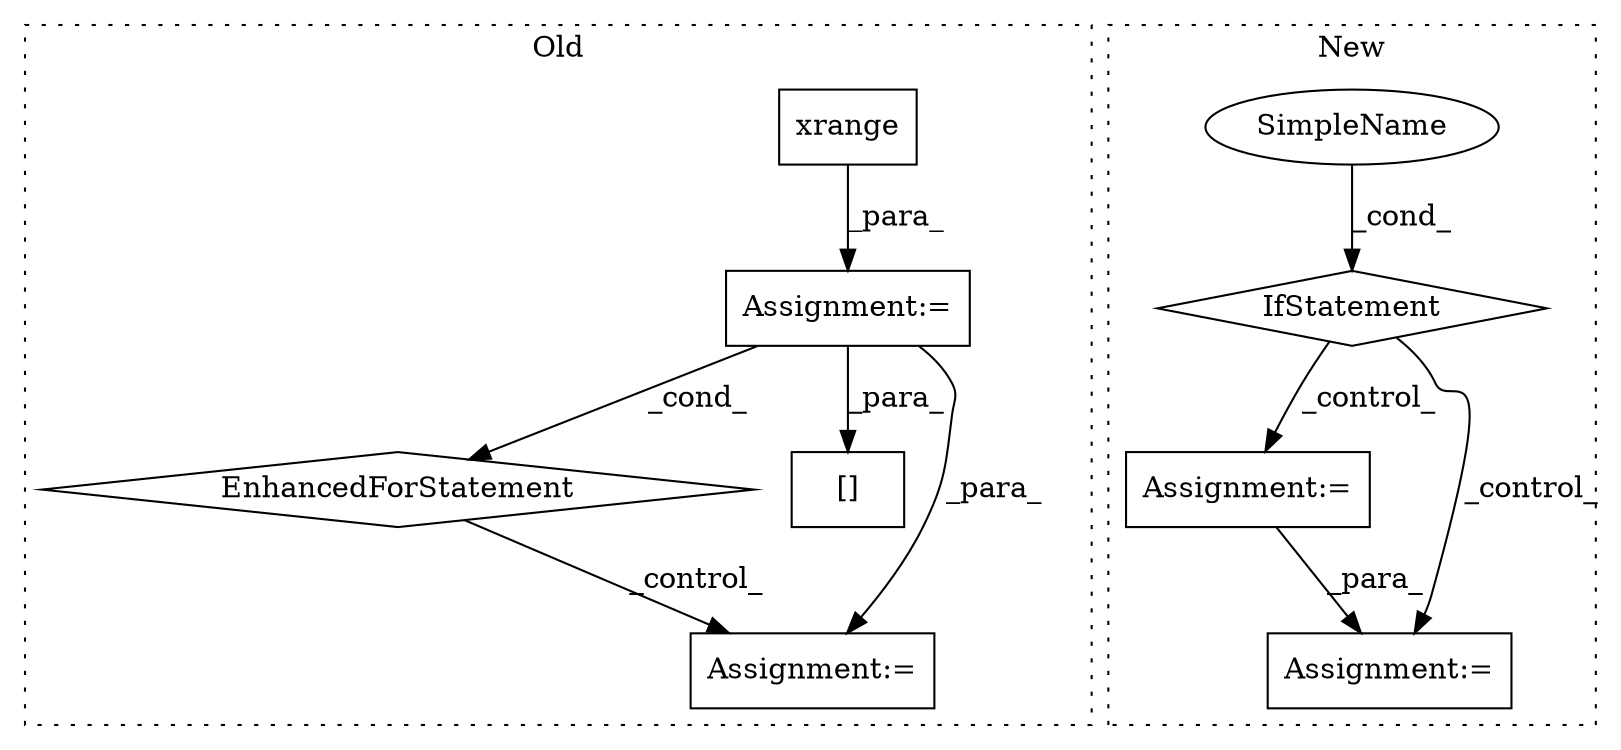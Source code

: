 digraph G {
subgraph cluster0 {
1 [label="xrange" a="32" s="5133,5145" l="7,1" shape="box"];
3 [label="Assignment:=" a="7" s="5064,5146" l="61,2" shape="box"];
4 [label="EnhancedForStatement" a="70" s="5064,5146" l="61,2" shape="diamond"];
5 [label="[]" a="2" s="5202,5209" l="6,1" shape="box"];
8 [label="Assignment:=" a="7" s="5163" l="1" shape="box"];
label = "Old";
style="dotted";
}
subgraph cluster1 {
2 [label="IfStatement" a="25" s="4705,4724" l="4,2" shape="diamond"];
6 [label="Assignment:=" a="7" s="4818" l="1" shape="box"];
7 [label="SimpleName" a="42" s="" l="" shape="ellipse"];
9 [label="Assignment:=" a="7" s="4940,5054" l="80,2" shape="box"];
label = "New";
style="dotted";
}
1 -> 3 [label="_para_"];
2 -> 9 [label="_control_"];
2 -> 6 [label="_control_"];
3 -> 4 [label="_cond_"];
3 -> 5 [label="_para_"];
3 -> 8 [label="_para_"];
4 -> 8 [label="_control_"];
6 -> 9 [label="_para_"];
7 -> 2 [label="_cond_"];
}